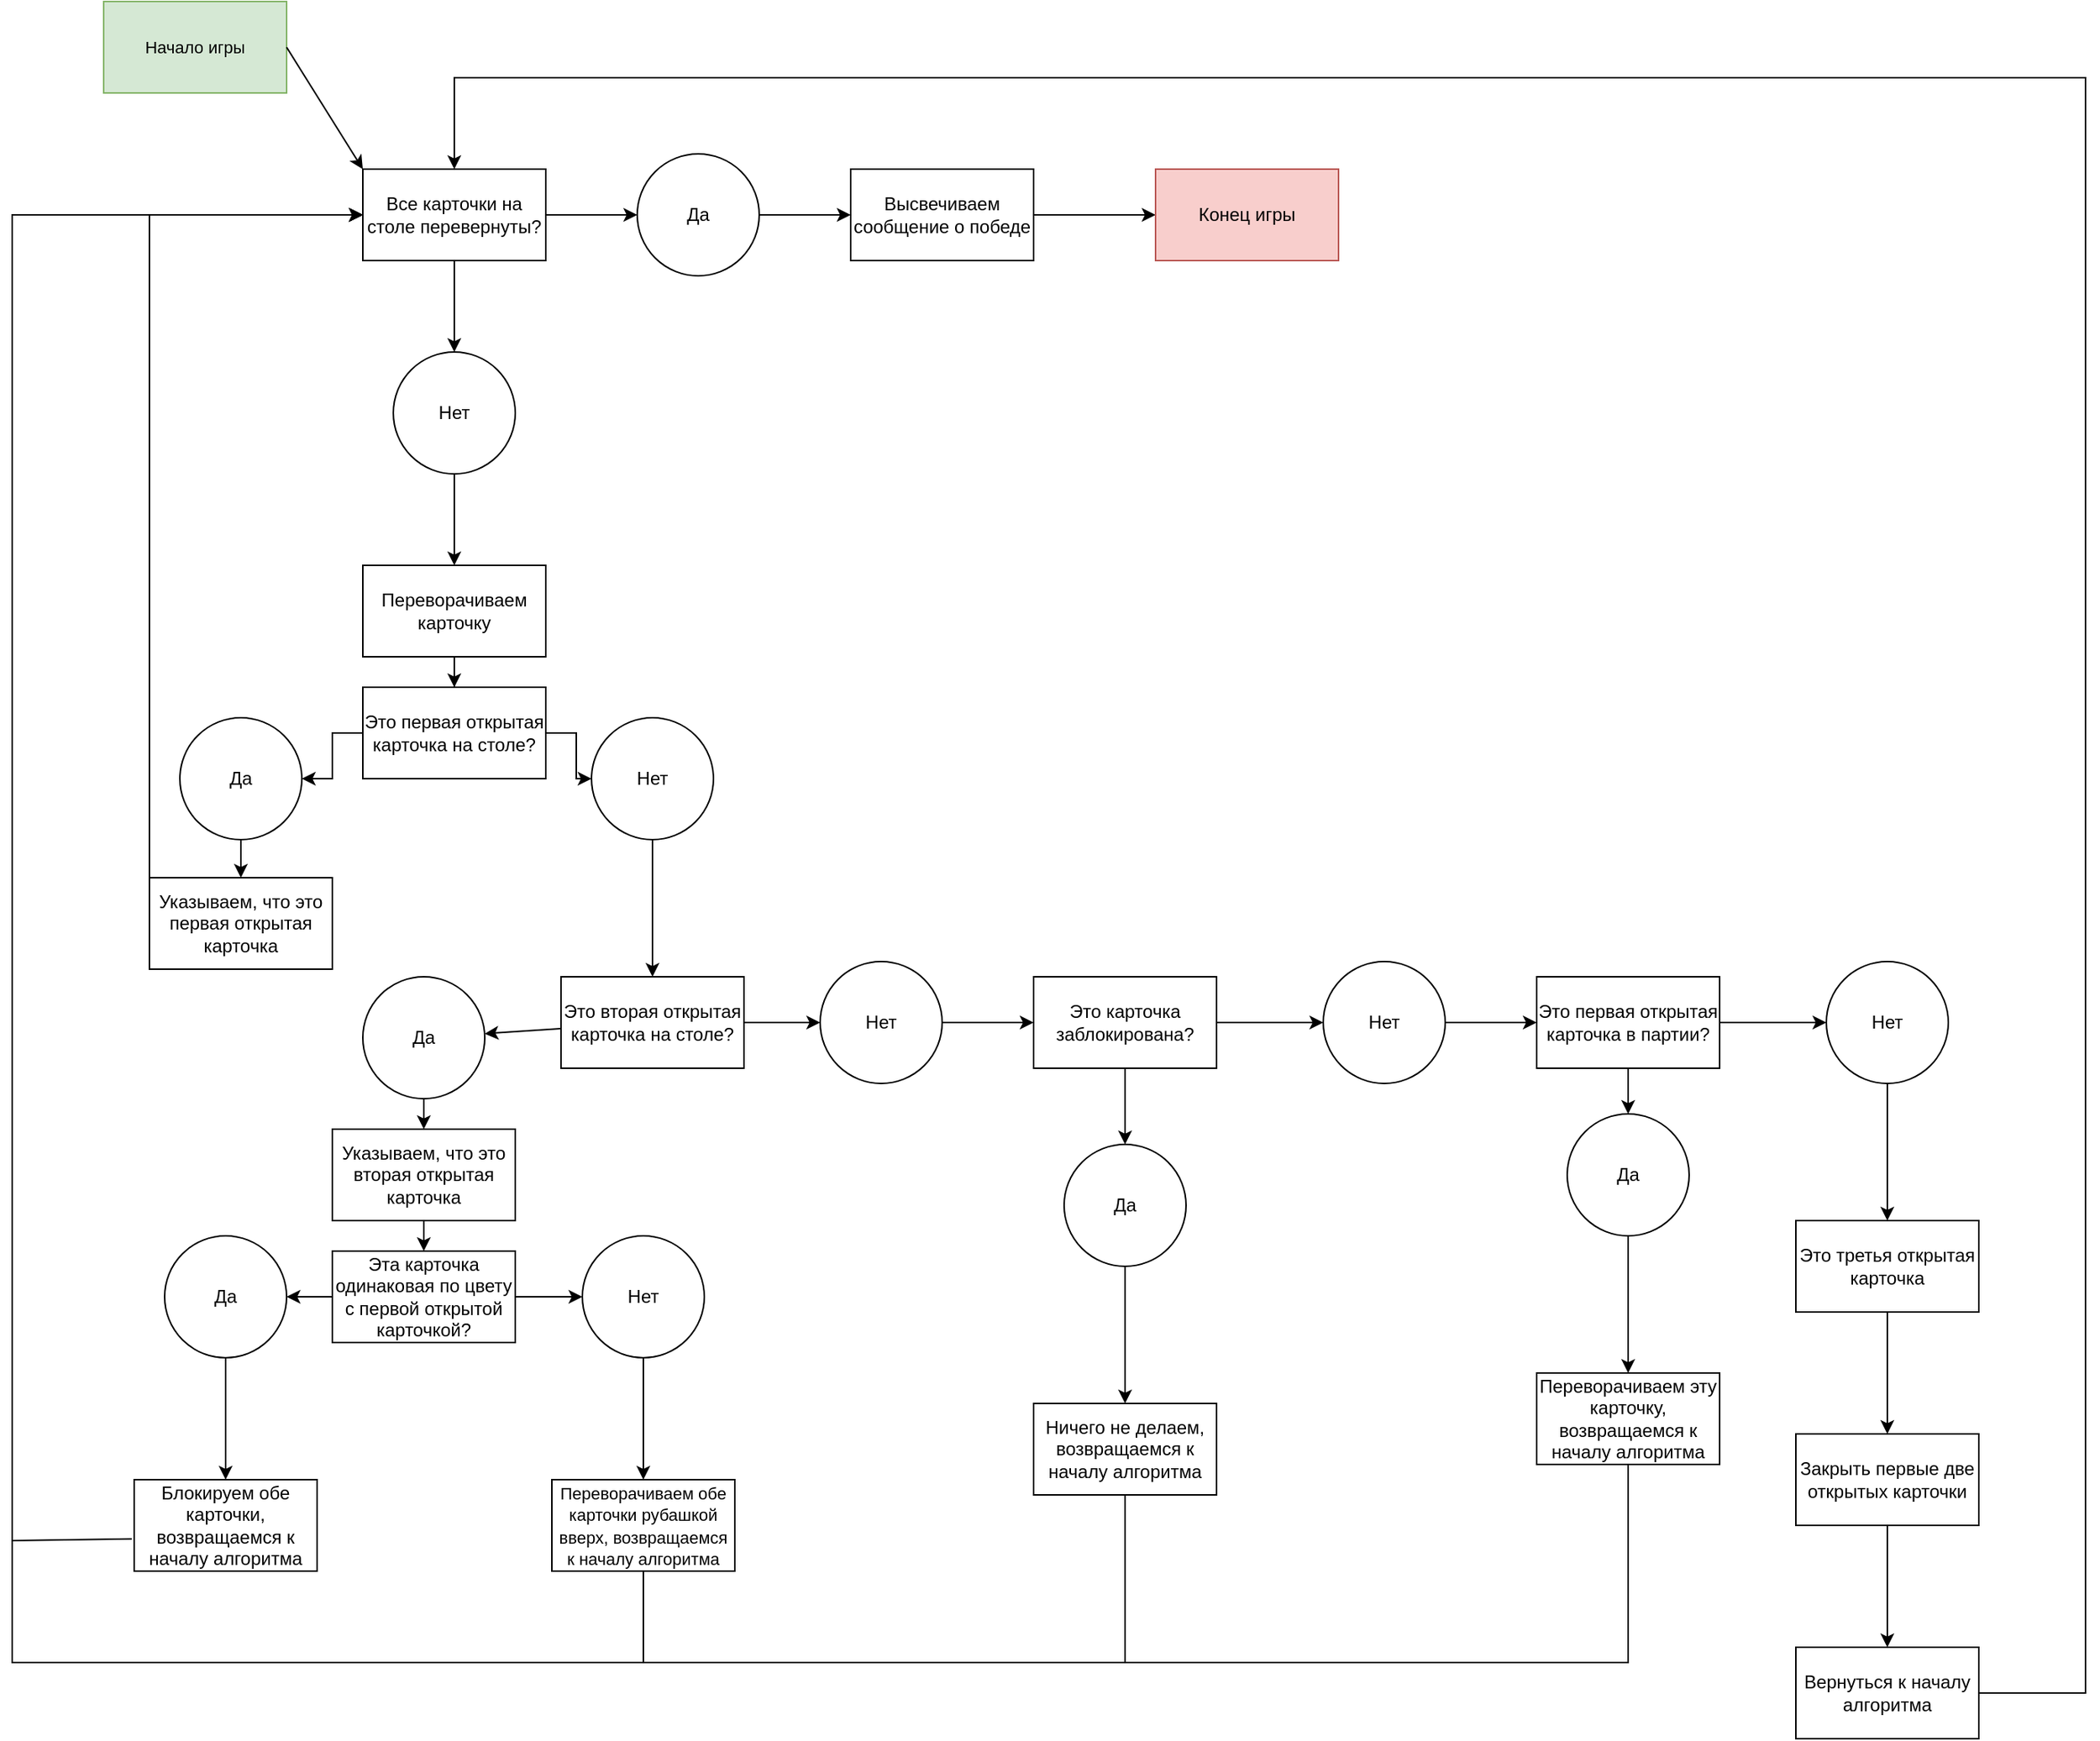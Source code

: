 <mxfile version="15.8.6" type="device"><diagram id="x2HgnvaUGfib0Ok2aPVe" name="Page-1"><mxGraphModel dx="2370" dy="2492" grid="1" gridSize="10" guides="1" tooltips="1" connect="1" arrows="1" fold="1" page="1" pageScale="1" pageWidth="827" pageHeight="1169" math="0" shadow="0"><root><mxCell id="0"/><mxCell id="1" parent="0"/><mxCell id="BHC5b02SS0mr52ejM808-7" value="" style="edgeStyle=orthogonalEdgeStyle;rounded=0;orthogonalLoop=1;jettySize=auto;html=1;" edge="1" parent="1" source="BHC5b02SS0mr52ejM808-2" target="BHC5b02SS0mr52ejM808-3"><mxGeometry relative="1" as="geometry"/></mxCell><mxCell id="BHC5b02SS0mr52ejM808-2" value="Переворачиваем карточку" style="rounded=0;whiteSpace=wrap;html=1;" vertex="1" parent="1"><mxGeometry x="270" y="80" width="120" height="60" as="geometry"/></mxCell><mxCell id="BHC5b02SS0mr52ejM808-10" value="" style="edgeStyle=orthogonalEdgeStyle;rounded=0;orthogonalLoop=1;jettySize=auto;html=1;" edge="1" parent="1" source="BHC5b02SS0mr52ejM808-3" target="BHC5b02SS0mr52ejM808-5"><mxGeometry relative="1" as="geometry"/></mxCell><mxCell id="BHC5b02SS0mr52ejM808-11" style="edgeStyle=orthogonalEdgeStyle;rounded=0;orthogonalLoop=1;jettySize=auto;html=1;exitX=1;exitY=0.5;exitDx=0;exitDy=0;" edge="1" parent="1" source="BHC5b02SS0mr52ejM808-3"><mxGeometry relative="1" as="geometry"><mxPoint x="390.143" y="190.095" as="targetPoint"/></mxGeometry></mxCell><mxCell id="BHC5b02SS0mr52ejM808-12" value="" style="edgeStyle=orthogonalEdgeStyle;rounded=0;orthogonalLoop=1;jettySize=auto;html=1;" edge="1" parent="1" source="BHC5b02SS0mr52ejM808-3" target="BHC5b02SS0mr52ejM808-4"><mxGeometry relative="1" as="geometry"/></mxCell><mxCell id="BHC5b02SS0mr52ejM808-3" value="Это первая открытая карточка на столе?" style="rounded=0;whiteSpace=wrap;html=1;" vertex="1" parent="1"><mxGeometry x="270" y="160" width="120" height="60" as="geometry"/></mxCell><mxCell id="BHC5b02SS0mr52ejM808-14" value="" style="edgeStyle=orthogonalEdgeStyle;rounded=0;orthogonalLoop=1;jettySize=auto;html=1;" edge="1" parent="1" source="BHC5b02SS0mr52ejM808-4" target="BHC5b02SS0mr52ejM808-13"><mxGeometry relative="1" as="geometry"/></mxCell><mxCell id="BHC5b02SS0mr52ejM808-4" value="Да" style="ellipse;whiteSpace=wrap;html=1;aspect=fixed;" vertex="1" parent="1"><mxGeometry x="150" y="180" width="80" height="80" as="geometry"/></mxCell><mxCell id="BHC5b02SS0mr52ejM808-22" value="" style="edgeStyle=none;rounded=0;orthogonalLoop=1;jettySize=auto;html=1;" edge="1" parent="1" source="BHC5b02SS0mr52ejM808-5" target="BHC5b02SS0mr52ejM808-21"><mxGeometry relative="1" as="geometry"/></mxCell><mxCell id="BHC5b02SS0mr52ejM808-5" value="Нет" style="ellipse;whiteSpace=wrap;html=1;aspect=fixed;" vertex="1" parent="1"><mxGeometry x="420" y="180" width="80" height="80" as="geometry"/></mxCell><mxCell id="BHC5b02SS0mr52ejM808-13" value="Указываем, что это первая открытая карточка" style="rounded=0;whiteSpace=wrap;html=1;" vertex="1" parent="1"><mxGeometry x="130" y="285" width="120" height="60" as="geometry"/></mxCell><mxCell id="BHC5b02SS0mr52ejM808-17" value="" style="endArrow=classic;html=1;rounded=0;exitX=0;exitY=0.583;exitDx=0;exitDy=0;exitPerimeter=0;entryX=0;entryY=0.5;entryDx=0;entryDy=0;" edge="1" parent="1" source="BHC5b02SS0mr52ejM808-13" target="BHC5b02SS0mr52ejM808-69"><mxGeometry width="50" height="50" relative="1" as="geometry"><mxPoint x="30" y="250" as="sourcePoint"/><mxPoint x="220" y="-70" as="targetPoint"/><Array as="points"><mxPoint x="130" y="-150"/></Array></mxGeometry></mxCell><mxCell id="BHC5b02SS0mr52ejM808-24" value="" style="edgeStyle=none;rounded=0;orthogonalLoop=1;jettySize=auto;html=1;" edge="1" parent="1" source="BHC5b02SS0mr52ejM808-21" target="BHC5b02SS0mr52ejM808-23"><mxGeometry relative="1" as="geometry"/></mxCell><mxCell id="BHC5b02SS0mr52ejM808-42" value="" style="edgeStyle=none;rounded=0;orthogonalLoop=1;jettySize=auto;html=1;" edge="1" parent="1" source="BHC5b02SS0mr52ejM808-21" target="BHC5b02SS0mr52ejM808-41"><mxGeometry relative="1" as="geometry"/></mxCell><mxCell id="BHC5b02SS0mr52ejM808-21" value="Это вторая открытая карточка на столе?" style="whiteSpace=wrap;html=1;" vertex="1" parent="1"><mxGeometry x="400" y="350" width="120" height="60" as="geometry"/></mxCell><mxCell id="BHC5b02SS0mr52ejM808-26" value="" style="edgeStyle=none;rounded=0;orthogonalLoop=1;jettySize=auto;html=1;" edge="1" parent="1" source="BHC5b02SS0mr52ejM808-23" target="BHC5b02SS0mr52ejM808-25"><mxGeometry relative="1" as="geometry"/></mxCell><mxCell id="BHC5b02SS0mr52ejM808-23" value="Да" style="ellipse;whiteSpace=wrap;html=1;aspect=fixed;" vertex="1" parent="1"><mxGeometry x="270" y="350" width="80" height="80" as="geometry"/></mxCell><mxCell id="BHC5b02SS0mr52ejM808-28" value="" style="edgeStyle=none;rounded=0;orthogonalLoop=1;jettySize=auto;html=1;" edge="1" parent="1" source="BHC5b02SS0mr52ejM808-25" target="BHC5b02SS0mr52ejM808-27"><mxGeometry relative="1" as="geometry"/></mxCell><mxCell id="BHC5b02SS0mr52ejM808-25" value="Указываем, что это вторая открытая карточка" style="whiteSpace=wrap;html=1;" vertex="1" parent="1"><mxGeometry x="250" y="450" width="120" height="60" as="geometry"/></mxCell><mxCell id="BHC5b02SS0mr52ejM808-30" value="" style="edgeStyle=none;rounded=0;orthogonalLoop=1;jettySize=auto;html=1;" edge="1" parent="1" source="BHC5b02SS0mr52ejM808-27" target="BHC5b02SS0mr52ejM808-29"><mxGeometry relative="1" as="geometry"/></mxCell><mxCell id="BHC5b02SS0mr52ejM808-36" value="" style="edgeStyle=none;rounded=0;orthogonalLoop=1;jettySize=auto;html=1;" edge="1" parent="1" source="BHC5b02SS0mr52ejM808-27" target="BHC5b02SS0mr52ejM808-35"><mxGeometry relative="1" as="geometry"/></mxCell><mxCell id="BHC5b02SS0mr52ejM808-27" value="Эта карточка одинаковая по цвету с первой открытой карточкой?" style="whiteSpace=wrap;html=1;" vertex="1" parent="1"><mxGeometry x="250" y="530" width="120" height="60" as="geometry"/></mxCell><mxCell id="BHC5b02SS0mr52ejM808-32" value="" style="edgeStyle=none;rounded=0;orthogonalLoop=1;jettySize=auto;html=1;" edge="1" parent="1" source="BHC5b02SS0mr52ejM808-29"><mxGeometry relative="1" as="geometry"><mxPoint x="180" y="680" as="targetPoint"/></mxGeometry></mxCell><mxCell id="BHC5b02SS0mr52ejM808-29" value="Да" style="ellipse;whiteSpace=wrap;html=1;aspect=fixed;" vertex="1" parent="1"><mxGeometry x="140" y="520" width="80" height="80" as="geometry"/></mxCell><mxCell id="BHC5b02SS0mr52ejM808-33" value="Блокируем обе карточки, возвращаемся к началу алгоритма" style="rounded=0;whiteSpace=wrap;html=1;" vertex="1" parent="1"><mxGeometry x="120" y="680" width="120" height="60" as="geometry"/></mxCell><mxCell id="BHC5b02SS0mr52ejM808-34" value="" style="endArrow=classic;html=1;rounded=0;exitX=-0.013;exitY=0.647;exitDx=0;exitDy=0;exitPerimeter=0;entryX=0;entryY=0.5;entryDx=0;entryDy=0;" edge="1" parent="1" source="BHC5b02SS0mr52ejM808-33" target="BHC5b02SS0mr52ejM808-69"><mxGeometry width="50" height="50" relative="1" as="geometry"><mxPoint x="60" y="690" as="sourcePoint"/><mxPoint x="210" y="-100" as="targetPoint"/><Array as="points"><mxPoint x="40" y="720"/><mxPoint x="40" y="30"/><mxPoint x="40" y="-150"/></Array></mxGeometry></mxCell><mxCell id="BHC5b02SS0mr52ejM808-38" value="" style="edgeStyle=none;rounded=0;orthogonalLoop=1;jettySize=auto;html=1;" edge="1" parent="1" source="BHC5b02SS0mr52ejM808-35" target="BHC5b02SS0mr52ejM808-37"><mxGeometry relative="1" as="geometry"/></mxCell><mxCell id="BHC5b02SS0mr52ejM808-35" value="Нет" style="ellipse;whiteSpace=wrap;html=1;aspect=fixed;" vertex="1" parent="1"><mxGeometry x="414" y="520" width="80" height="80" as="geometry"/></mxCell><mxCell id="BHC5b02SS0mr52ejM808-37" value="&lt;font style=&quot;font-size: 11px&quot;&gt;Переворачиваем обе карточки рубашкой вверх, возвращаемся к началу алгоритма&lt;/font&gt;" style="whiteSpace=wrap;html=1;" vertex="1" parent="1"><mxGeometry x="394" y="680" width="120" height="60" as="geometry"/></mxCell><mxCell id="BHC5b02SS0mr52ejM808-40" value="" style="endArrow=classic;html=1;rounded=0;exitX=0.5;exitY=1;exitDx=0;exitDy=0;entryX=0;entryY=0.5;entryDx=0;entryDy=0;" edge="1" parent="1" source="BHC5b02SS0mr52ejM808-37" target="BHC5b02SS0mr52ejM808-69"><mxGeometry width="50" height="50" relative="1" as="geometry"><mxPoint x="330" y="630" as="sourcePoint"/><mxPoint x="190" y="-130" as="targetPoint"/><Array as="points"><mxPoint x="454" y="800"/><mxPoint x="40" y="800"/><mxPoint x="40" y="30"/><mxPoint x="40" y="-150"/></Array></mxGeometry></mxCell><mxCell id="BHC5b02SS0mr52ejM808-44" value="" style="edgeStyle=none;rounded=0;orthogonalLoop=1;jettySize=auto;html=1;" edge="1" parent="1" source="BHC5b02SS0mr52ejM808-41" target="BHC5b02SS0mr52ejM808-43"><mxGeometry relative="1" as="geometry"/></mxCell><mxCell id="BHC5b02SS0mr52ejM808-41" value="Нет" style="ellipse;whiteSpace=wrap;html=1;aspect=fixed;" vertex="1" parent="1"><mxGeometry x="570" y="340" width="80" height="80" as="geometry"/></mxCell><mxCell id="BHC5b02SS0mr52ejM808-46" value="" style="edgeStyle=none;rounded=0;orthogonalLoop=1;jettySize=auto;html=1;" edge="1" parent="1" source="BHC5b02SS0mr52ejM808-43" target="BHC5b02SS0mr52ejM808-45"><mxGeometry relative="1" as="geometry"/></mxCell><mxCell id="BHC5b02SS0mr52ejM808-51" value="" style="edgeStyle=none;rounded=0;orthogonalLoop=1;jettySize=auto;html=1;" edge="1" parent="1" source="BHC5b02SS0mr52ejM808-43" target="BHC5b02SS0mr52ejM808-50"><mxGeometry relative="1" as="geometry"/></mxCell><mxCell id="BHC5b02SS0mr52ejM808-43" value="Это карточка заблокирована?" style="whiteSpace=wrap;html=1;" vertex="1" parent="1"><mxGeometry x="710" y="350" width="120" height="60" as="geometry"/></mxCell><mxCell id="BHC5b02SS0mr52ejM808-48" value="" style="edgeStyle=none;rounded=0;orthogonalLoop=1;jettySize=auto;html=1;" edge="1" parent="1" source="BHC5b02SS0mr52ejM808-45" target="BHC5b02SS0mr52ejM808-47"><mxGeometry relative="1" as="geometry"/></mxCell><mxCell id="BHC5b02SS0mr52ejM808-45" value="Да" style="ellipse;whiteSpace=wrap;html=1;aspect=fixed;" vertex="1" parent="1"><mxGeometry x="730" y="460" width="80" height="80" as="geometry"/></mxCell><mxCell id="BHC5b02SS0mr52ejM808-47" value="Ничего не делаем, возвращаемся к началу алгоритма" style="whiteSpace=wrap;html=1;" vertex="1" parent="1"><mxGeometry x="710" y="630" width="120" height="60" as="geometry"/></mxCell><mxCell id="BHC5b02SS0mr52ejM808-49" value="" style="endArrow=classic;html=1;rounded=0;exitX=0.5;exitY=1;exitDx=0;exitDy=0;" edge="1" parent="1" source="BHC5b02SS0mr52ejM808-47"><mxGeometry width="50" height="50" relative="1" as="geometry"><mxPoint x="630" y="660" as="sourcePoint"/><mxPoint x="270" y="-150" as="targetPoint"/><Array as="points"><mxPoint x="770" y="800"/><mxPoint x="40" y="800"/><mxPoint x="40" y="30"/><mxPoint x="40" y="-150"/></Array></mxGeometry></mxCell><mxCell id="BHC5b02SS0mr52ejM808-53" value="" style="edgeStyle=none;rounded=0;orthogonalLoop=1;jettySize=auto;html=1;" edge="1" parent="1" source="BHC5b02SS0mr52ejM808-50" target="BHC5b02SS0mr52ejM808-52"><mxGeometry relative="1" as="geometry"/></mxCell><mxCell id="BHC5b02SS0mr52ejM808-50" value="Нет" style="ellipse;whiteSpace=wrap;html=1;aspect=fixed;" vertex="1" parent="1"><mxGeometry x="900" y="340" width="80" height="80" as="geometry"/></mxCell><mxCell id="BHC5b02SS0mr52ejM808-55" value="" style="edgeStyle=none;rounded=0;orthogonalLoop=1;jettySize=auto;html=1;" edge="1" parent="1" source="BHC5b02SS0mr52ejM808-52" target="BHC5b02SS0mr52ejM808-54"><mxGeometry relative="1" as="geometry"/></mxCell><mxCell id="BHC5b02SS0mr52ejM808-60" value="" style="edgeStyle=none;rounded=0;orthogonalLoop=1;jettySize=auto;html=1;" edge="1" parent="1" source="BHC5b02SS0mr52ejM808-52" target="BHC5b02SS0mr52ejM808-59"><mxGeometry relative="1" as="geometry"/></mxCell><mxCell id="BHC5b02SS0mr52ejM808-52" value="Это первая открытая карточка в партии?" style="whiteSpace=wrap;html=1;" vertex="1" parent="1"><mxGeometry x="1040" y="350" width="120" height="60" as="geometry"/></mxCell><mxCell id="BHC5b02SS0mr52ejM808-57" value="" style="edgeStyle=none;rounded=0;orthogonalLoop=1;jettySize=auto;html=1;" edge="1" parent="1" source="BHC5b02SS0mr52ejM808-54" target="BHC5b02SS0mr52ejM808-56"><mxGeometry relative="1" as="geometry"/></mxCell><mxCell id="BHC5b02SS0mr52ejM808-54" value="Да" style="ellipse;whiteSpace=wrap;html=1;aspect=fixed;" vertex="1" parent="1"><mxGeometry x="1060" y="440" width="80" height="80" as="geometry"/></mxCell><mxCell id="BHC5b02SS0mr52ejM808-56" value="Переворачиваем эту карточку, возвращаемся к началу алгоритма" style="whiteSpace=wrap;html=1;" vertex="1" parent="1"><mxGeometry x="1040" y="610" width="120" height="60" as="geometry"/></mxCell><mxCell id="BHC5b02SS0mr52ejM808-58" value="" style="endArrow=classic;html=1;rounded=0;exitX=0.5;exitY=1;exitDx=0;exitDy=0;entryX=0;entryY=0.5;entryDx=0;entryDy=0;" edge="1" parent="1" source="BHC5b02SS0mr52ejM808-56" target="BHC5b02SS0mr52ejM808-69"><mxGeometry width="50" height="50" relative="1" as="geometry"><mxPoint x="1080" y="480" as="sourcePoint"/><mxPoint x="60" y="-160" as="targetPoint"/><Array as="points"><mxPoint x="1100" y="800"/><mxPoint x="40" y="800"/><mxPoint x="40" y="30"/><mxPoint x="40" y="-150"/></Array></mxGeometry></mxCell><mxCell id="BHC5b02SS0mr52ejM808-62" value="" style="edgeStyle=none;rounded=0;orthogonalLoop=1;jettySize=auto;html=1;" edge="1" parent="1" source="BHC5b02SS0mr52ejM808-59" target="BHC5b02SS0mr52ejM808-61"><mxGeometry relative="1" as="geometry"/></mxCell><mxCell id="BHC5b02SS0mr52ejM808-59" value="Нет" style="ellipse;whiteSpace=wrap;html=1;aspect=fixed;" vertex="1" parent="1"><mxGeometry x="1230" y="340" width="80" height="80" as="geometry"/></mxCell><mxCell id="BHC5b02SS0mr52ejM808-64" value="" style="edgeStyle=none;rounded=0;orthogonalLoop=1;jettySize=auto;html=1;" edge="1" parent="1" source="BHC5b02SS0mr52ejM808-61" target="BHC5b02SS0mr52ejM808-63"><mxGeometry relative="1" as="geometry"/></mxCell><mxCell id="BHC5b02SS0mr52ejM808-61" value="Это третья открытая карточка" style="whiteSpace=wrap;html=1;" vertex="1" parent="1"><mxGeometry x="1210" y="510" width="120" height="60" as="geometry"/></mxCell><mxCell id="BHC5b02SS0mr52ejM808-66" value="" style="edgeStyle=none;rounded=0;orthogonalLoop=1;jettySize=auto;html=1;" edge="1" parent="1" source="BHC5b02SS0mr52ejM808-63" target="BHC5b02SS0mr52ejM808-65"><mxGeometry relative="1" as="geometry"/></mxCell><mxCell id="BHC5b02SS0mr52ejM808-63" value="Закрыть первые две открытых карточки" style="whiteSpace=wrap;html=1;" vertex="1" parent="1"><mxGeometry x="1210" y="650" width="120" height="60" as="geometry"/></mxCell><mxCell id="BHC5b02SS0mr52ejM808-65" value="Вернуться к началу алгоритма" style="whiteSpace=wrap;html=1;" vertex="1" parent="1"><mxGeometry x="1210" y="790" width="120" height="60" as="geometry"/></mxCell><mxCell id="BHC5b02SS0mr52ejM808-68" value="" style="endArrow=classic;html=1;rounded=0;exitX=1;exitY=0.5;exitDx=0;exitDy=0;entryX=0.5;entryY=0;entryDx=0;entryDy=0;" edge="1" parent="1" source="BHC5b02SS0mr52ejM808-65" target="BHC5b02SS0mr52ejM808-69"><mxGeometry width="50" height="50" relative="1" as="geometry"><mxPoint x="920" y="560" as="sourcePoint"/><mxPoint x="430" y="-10" as="targetPoint"/><Array as="points"><mxPoint x="1400" y="820"/><mxPoint x="1400" y="30"/><mxPoint x="1400" y="-240"/><mxPoint x="330" y="-240"/></Array></mxGeometry></mxCell><mxCell id="BHC5b02SS0mr52ejM808-75" value="" style="edgeStyle=none;rounded=0;orthogonalLoop=1;jettySize=auto;html=1;" edge="1" parent="1" source="BHC5b02SS0mr52ejM808-69" target="BHC5b02SS0mr52ejM808-74"><mxGeometry relative="1" as="geometry"/></mxCell><mxCell id="BHC5b02SS0mr52ejM808-79" value="" style="edgeStyle=none;rounded=0;orthogonalLoop=1;jettySize=auto;html=1;" edge="1" parent="1" source="BHC5b02SS0mr52ejM808-69" target="BHC5b02SS0mr52ejM808-76"><mxGeometry relative="1" as="geometry"/></mxCell><mxCell id="BHC5b02SS0mr52ejM808-69" value="Все карточки на столе перевернуты?" style="rounded=0;whiteSpace=wrap;html=1;" vertex="1" parent="1"><mxGeometry x="270" y="-180" width="120" height="60" as="geometry"/></mxCell><mxCell id="BHC5b02SS0mr52ejM808-81" value="" style="edgeStyle=none;rounded=0;orthogonalLoop=1;jettySize=auto;html=1;" edge="1" parent="1" source="BHC5b02SS0mr52ejM808-74" target="BHC5b02SS0mr52ejM808-80"><mxGeometry relative="1" as="geometry"/></mxCell><mxCell id="BHC5b02SS0mr52ejM808-74" value="Да" style="ellipse;whiteSpace=wrap;html=1;aspect=fixed;" vertex="1" parent="1"><mxGeometry x="450" y="-190" width="80" height="80" as="geometry"/></mxCell><mxCell id="BHC5b02SS0mr52ejM808-78" value="" style="edgeStyle=none;rounded=0;orthogonalLoop=1;jettySize=auto;html=1;" edge="1" parent="1" source="BHC5b02SS0mr52ejM808-76" target="BHC5b02SS0mr52ejM808-2"><mxGeometry relative="1" as="geometry"/></mxCell><mxCell id="BHC5b02SS0mr52ejM808-76" value="Нет" style="ellipse;whiteSpace=wrap;html=1;aspect=fixed;" vertex="1" parent="1"><mxGeometry x="290" y="-60" width="80" height="80" as="geometry"/></mxCell><mxCell id="BHC5b02SS0mr52ejM808-85" value="" style="edgeStyle=none;rounded=0;orthogonalLoop=1;jettySize=auto;html=1;fontSize=11;" edge="1" parent="1" source="BHC5b02SS0mr52ejM808-80" target="BHC5b02SS0mr52ejM808-84"><mxGeometry relative="1" as="geometry"/></mxCell><mxCell id="BHC5b02SS0mr52ejM808-80" value="Высвечиваем сообщение о победе" style="whiteSpace=wrap;html=1;" vertex="1" parent="1"><mxGeometry x="590" y="-180" width="120" height="60" as="geometry"/></mxCell><mxCell id="BHC5b02SS0mr52ejM808-82" value="Начало игры" style="rounded=0;whiteSpace=wrap;html=1;fontSize=11;fillColor=#d5e8d4;strokeColor=#82b366;" vertex="1" parent="1"><mxGeometry x="100" y="-290" width="120" height="60" as="geometry"/></mxCell><mxCell id="BHC5b02SS0mr52ejM808-83" value="" style="endArrow=classic;html=1;rounded=0;fontSize=11;exitX=1;exitY=0.5;exitDx=0;exitDy=0;entryX=0;entryY=0;entryDx=0;entryDy=0;" edge="1" parent="1" source="BHC5b02SS0mr52ejM808-82" target="BHC5b02SS0mr52ejM808-69"><mxGeometry width="50" height="50" relative="1" as="geometry"><mxPoint x="340" y="110" as="sourcePoint"/><mxPoint x="390" y="60" as="targetPoint"/></mxGeometry></mxCell><mxCell id="BHC5b02SS0mr52ejM808-84" value="Конец игры" style="whiteSpace=wrap;html=1;fillColor=#f8cecc;strokeColor=#b85450;" vertex="1" parent="1"><mxGeometry x="790" y="-180" width="120" height="60" as="geometry"/></mxCell></root></mxGraphModel></diagram></mxfile>